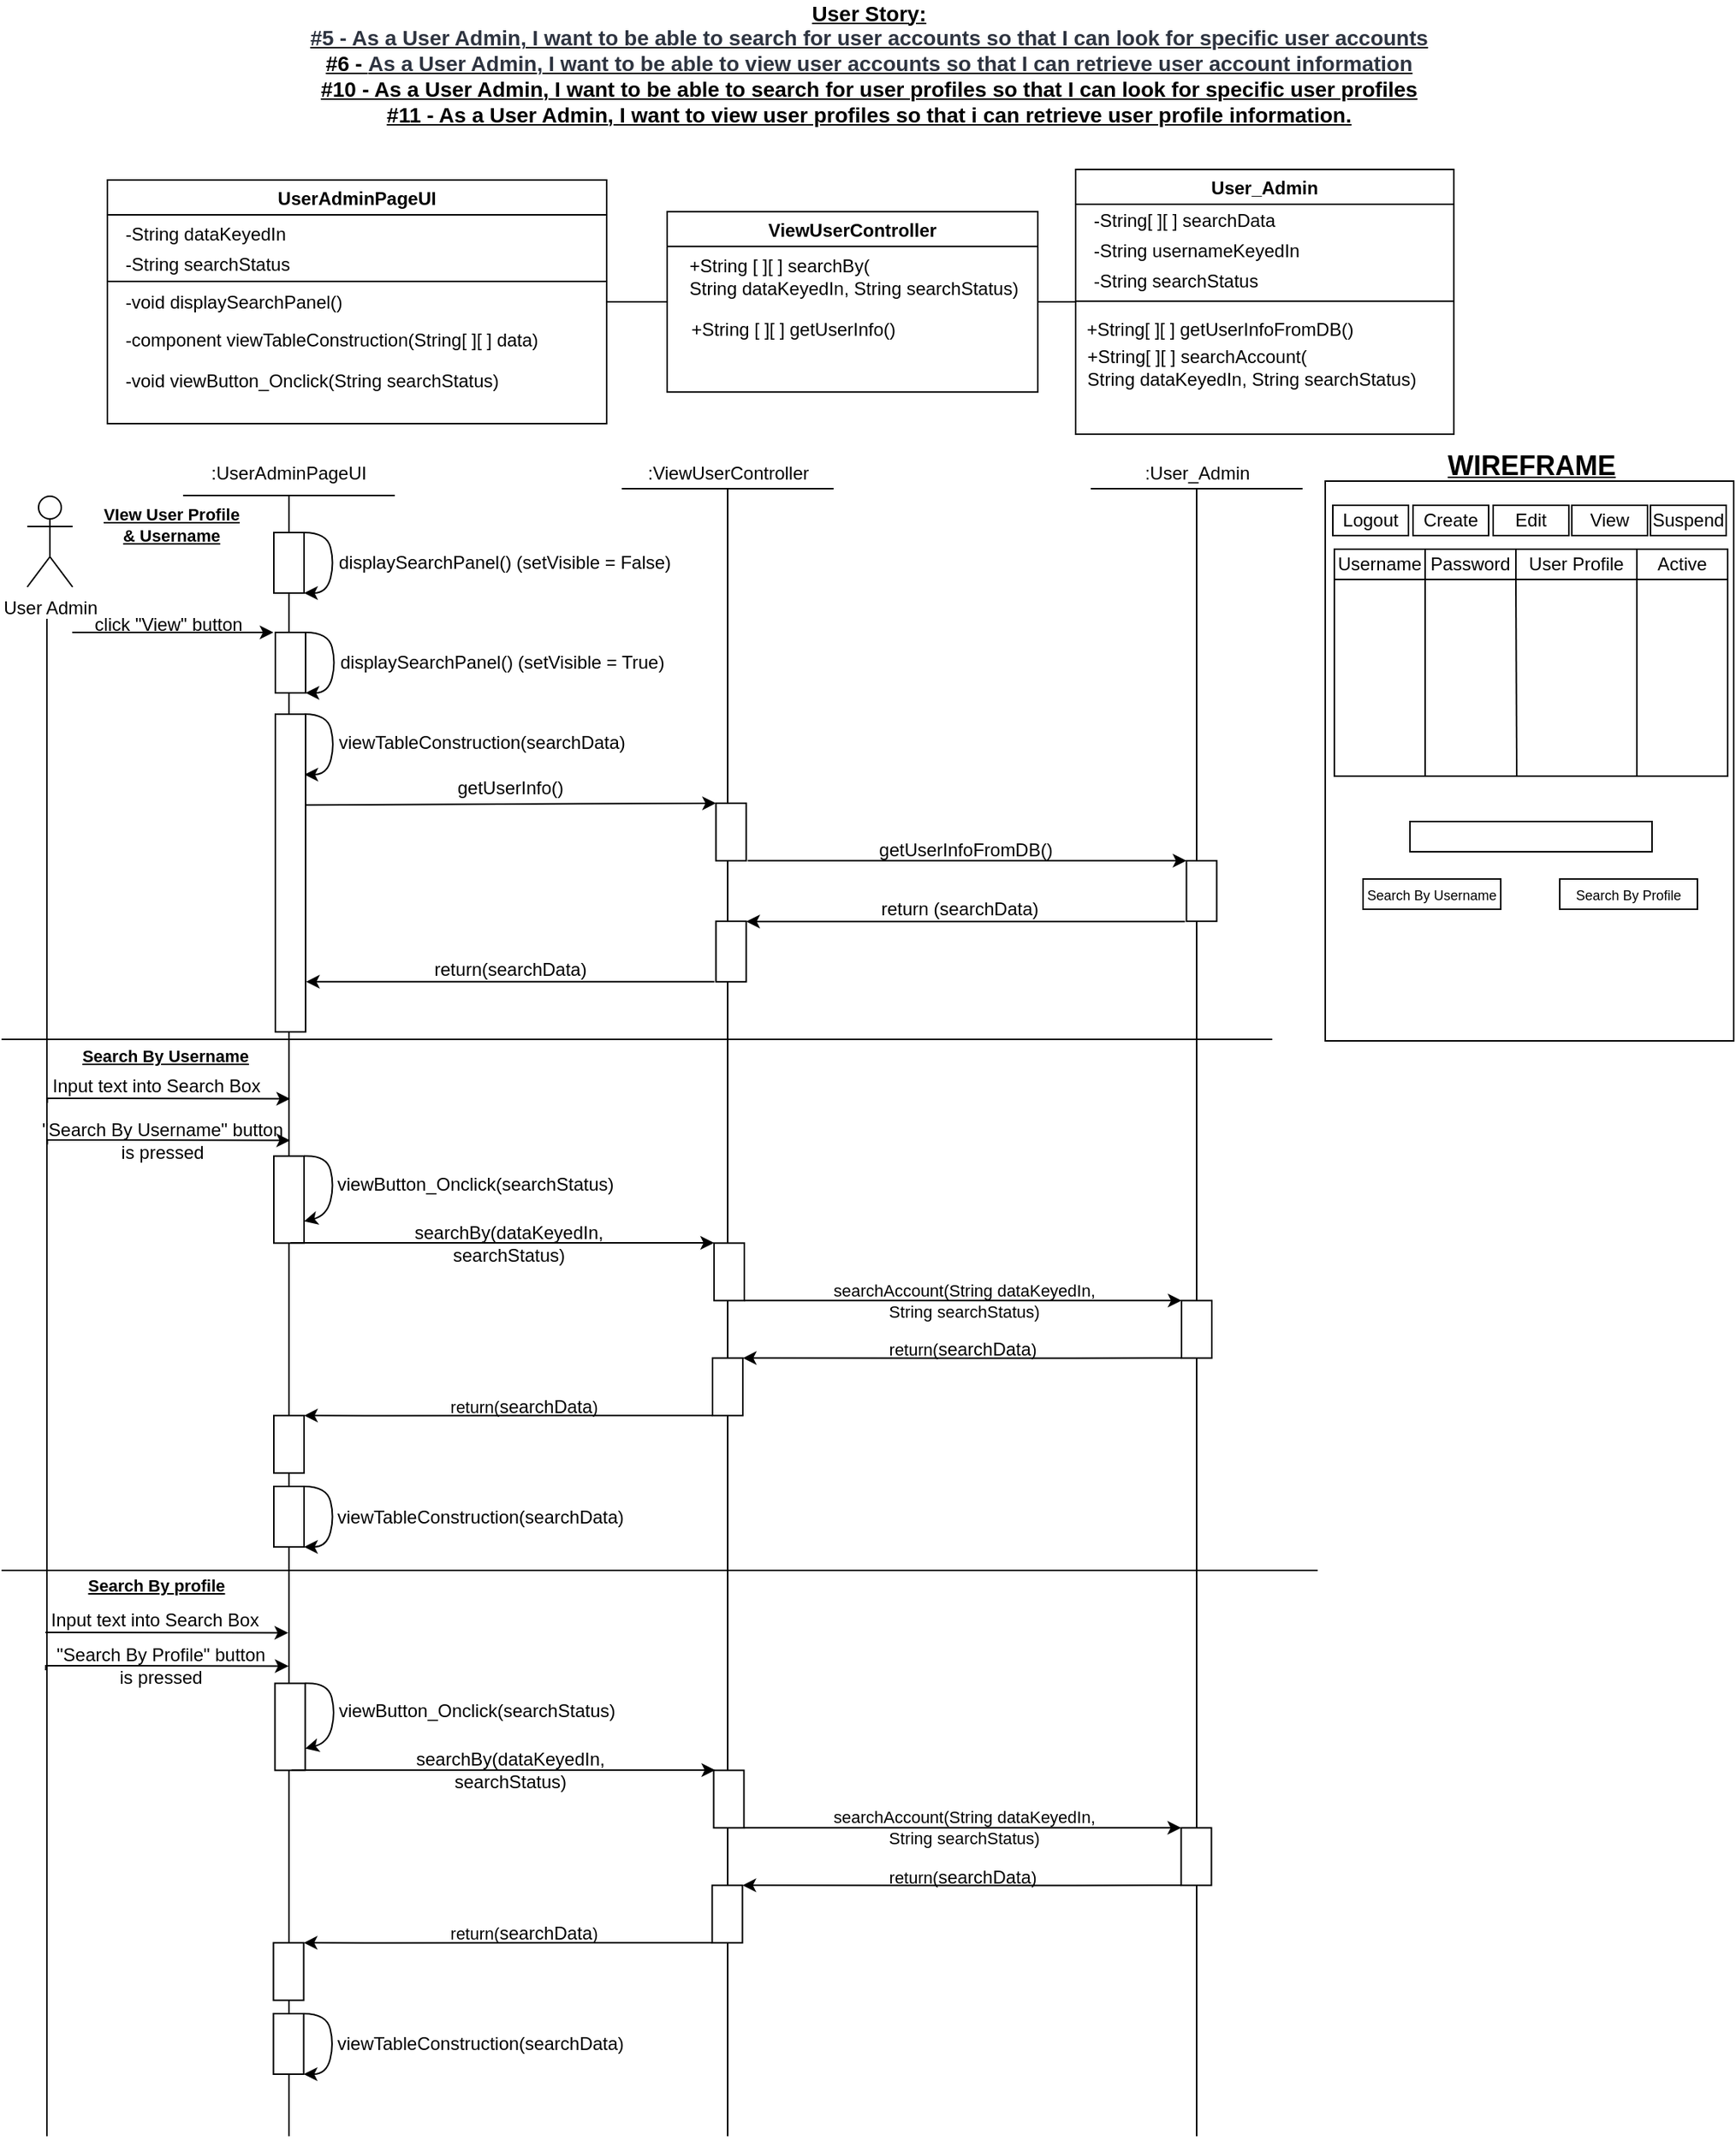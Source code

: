 <mxfile version="17.4.2" type="device"><diagram id="1YwtTbQ3Z7pTjlXF4-N0" name="Page-1"><mxGraphModel dx="1296" dy="1065" grid="1" gridSize="10" guides="1" tooltips="1" connect="1" arrows="1" fold="1" page="1" pageScale="1" pageWidth="1169" pageHeight="827" math="0" shadow="0"><root><mxCell id="0"/><mxCell id="1" parent="0"/><mxCell id="FNsslEbhDlVYFLrhWBJ4-193" value="" style="endArrow=none;html=1;rounded=0;startArrow=none;" parent="1" edge="1"><mxGeometry width="50" height="50" relative="1" as="geometry"><mxPoint x="492" y="1430" as="sourcePoint"/><mxPoint x="492" y="411" as="targetPoint"/></mxGeometry></mxCell><mxCell id="haLUxBjH6cShnl7Ug6Ql-109" value="" style="rounded=0;whiteSpace=wrap;html=1;" parent="1" vertex="1"><mxGeometry x="887" y="336" width="270" height="370" as="geometry"/></mxCell><mxCell id="3snV8VC3OuR5L-uNEUc_-36" value="" style="rounded=0;whiteSpace=wrap;html=1;labelBackgroundColor=#FFFFFF;fillColor=none;" parent="1" vertex="1"><mxGeometry x="893" y="381" width="260" height="150" as="geometry"/></mxCell><mxCell id="haLUxBjH6cShnl7Ug6Ql-2" value="UserAdminPageUI" style="swimlane;" parent="1" vertex="1"><mxGeometry x="82" y="137" width="330" height="161" as="geometry"/></mxCell><mxCell id="haLUxBjH6cShnl7Ug6Ql-16" value="-void displaySearchPanel()" style="text;html=1;align=left;verticalAlign=middle;resizable=0;points=[];autosize=1;strokeColor=none;fillColor=none;" parent="haLUxBjH6cShnl7Ug6Ql-2" vertex="1"><mxGeometry x="10" y="71" width="160" height="20" as="geometry"/></mxCell><mxCell id="FNsslEbhDlVYFLrhWBJ4-34" value="-component viewTableConstruction(String[ ][ ] data)" style="text;html=1;align=left;verticalAlign=middle;resizable=0;points=[];autosize=1;strokeColor=none;fillColor=none;" parent="haLUxBjH6cShnl7Ug6Ql-2" vertex="1"><mxGeometry x="10" y="96" width="290" height="20" as="geometry"/></mxCell><mxCell id="FNsslEbhDlVYFLrhWBJ4-87" value="" style="endArrow=none;html=1;rounded=0;" parent="haLUxBjH6cShnl7Ug6Ql-2" edge="1"><mxGeometry width="50" height="50" relative="1" as="geometry"><mxPoint y="67" as="sourcePoint"/><mxPoint x="330" y="67" as="targetPoint"/></mxGeometry></mxCell><mxCell id="FNsslEbhDlVYFLrhWBJ4-88" value="-String dataKeyedIn" style="text;html=1;align=left;verticalAlign=middle;resizable=0;points=[];autosize=1;strokeColor=none;fillColor=none;" parent="haLUxBjH6cShnl7Ug6Ql-2" vertex="1"><mxGeometry x="10" y="25.5" width="120" height="20" as="geometry"/></mxCell><mxCell id="FNsslEbhDlVYFLrhWBJ4-172" value="-void viewButton_Onclick(String searchStatus)" style="text;html=1;align=left;verticalAlign=middle;resizable=0;points=[];autosize=1;strokeColor=none;fillColor=none;" parent="haLUxBjH6cShnl7Ug6Ql-2" vertex="1"><mxGeometry x="10" y="123" width="260" height="20" as="geometry"/></mxCell><mxCell id="FNsslEbhDlVYFLrhWBJ4-179" value="-String searchStatus" style="text;html=1;align=left;verticalAlign=middle;resizable=0;points=[];autosize=1;strokeColor=none;fillColor=none;" parent="haLUxBjH6cShnl7Ug6Ql-2" vertex="1"><mxGeometry x="10" y="45.5" width="120" height="20" as="geometry"/></mxCell><mxCell id="haLUxBjH6cShnl7Ug6Ql-3" value="ViewUserController" style="swimlane;" parent="1" vertex="1"><mxGeometry x="452" y="157.88" width="245" height="119.25" as="geometry"/></mxCell><mxCell id="FNsslEbhDlVYFLrhWBJ4-1" value="&lt;div style=&quot;text-align: left&quot;&gt;&lt;span&gt;+String [ ][ ] searchBy(&lt;/span&gt;&lt;/div&gt;&lt;div style=&quot;text-align: left&quot;&gt;&lt;span&gt;String dataKeyedIn,&amp;nbsp;&lt;/span&gt;&lt;span&gt;String searchStatus)&lt;/span&gt;&lt;/div&gt;" style="text;html=1;align=center;verticalAlign=middle;resizable=0;points=[];autosize=1;strokeColor=none;fillColor=none;" parent="haLUxBjH6cShnl7Ug6Ql-3" vertex="1"><mxGeometry x="7.5" y="27.75" width="230" height="30" as="geometry"/></mxCell><mxCell id="FNsslEbhDlVYFLrhWBJ4-176" value="&lt;div style=&quot;text-align: left&quot;&gt;+String [ ][ ] getUserInfo()&lt;/div&gt;" style="text;html=1;align=center;verticalAlign=middle;resizable=0;points=[];autosize=1;strokeColor=none;fillColor=none;" parent="haLUxBjH6cShnl7Ug6Ql-3" vertex="1"><mxGeometry x="7.5" y="67.75" width="150" height="20" as="geometry"/></mxCell><mxCell id="haLUxBjH6cShnl7Ug6Ql-4" value="User_Admin" style="swimlane;" parent="1" vertex="1"><mxGeometry x="722" y="130" width="250" height="175" as="geometry"/></mxCell><mxCell id="haLUxBjH6cShnl7Ug6Ql-20" value="-String[ ][ ] searchData" style="text;html=1;align=left;verticalAlign=middle;resizable=0;points=[];autosize=1;strokeColor=none;fillColor=none;" parent="haLUxBjH6cShnl7Ug6Ql-4" vertex="1"><mxGeometry x="10" y="24" width="140" height="20" as="geometry"/></mxCell><mxCell id="haLUxBjH6cShnl7Ug6Ql-23" value="" style="endArrow=none;html=1;rounded=0;" parent="haLUxBjH6cShnl7Ug6Ql-4" edge="1"><mxGeometry width="50" height="50" relative="1" as="geometry"><mxPoint y="87.14" as="sourcePoint"/><mxPoint x="250" y="87.14" as="targetPoint"/></mxGeometry></mxCell><mxCell id="3snV8VC3OuR5L-uNEUc_-46" value="&lt;div style=&quot;text-align: left&quot;&gt;&lt;span&gt;+String[ ][ ] getUserInfoFromDB(&lt;/span&gt;&lt;span&gt;)&lt;/span&gt;&lt;/div&gt;" style="text;html=1;align=center;verticalAlign=middle;resizable=0;points=[];autosize=1;strokeColor=none;fillColor=none;" parent="haLUxBjH6cShnl7Ug6Ql-4" vertex="1"><mxGeometry y="96" width="190" height="20" as="geometry"/></mxCell><mxCell id="3snV8VC3OuR5L-uNEUc_-48" value="-String usernameKeyedIn" style="text;html=1;align=left;verticalAlign=middle;resizable=0;points=[];autosize=1;strokeColor=none;fillColor=none;" parent="haLUxBjH6cShnl7Ug6Ql-4" vertex="1"><mxGeometry x="10" y="44" width="150" height="20" as="geometry"/></mxCell><mxCell id="FNsslEbhDlVYFLrhWBJ4-55" value="-String searchStatus" style="text;html=1;align=left;verticalAlign=middle;resizable=0;points=[];autosize=1;strokeColor=none;fillColor=none;" parent="haLUxBjH6cShnl7Ug6Ql-4" vertex="1"><mxGeometry x="10" y="64" width="120" height="20" as="geometry"/></mxCell><mxCell id="FNsslEbhDlVYFLrhWBJ4-57" value="&lt;div style=&quot;text-align: left&quot;&gt;&lt;span&gt;+String[ ][ ] searchAccount(&lt;/span&gt;&lt;/div&gt;&lt;div style=&quot;text-align: left&quot;&gt;&lt;span&gt;String dataKeyedIn,&amp;nbsp;&lt;/span&gt;&lt;span&gt;String searchStatus)&lt;/span&gt;&lt;/div&gt;" style="text;html=1;align=center;verticalAlign=middle;resizable=0;points=[];autosize=1;strokeColor=none;fillColor=none;" parent="haLUxBjH6cShnl7Ug6Ql-4" vertex="1"><mxGeometry x="1" y="116" width="230" height="30" as="geometry"/></mxCell><mxCell id="haLUxBjH6cShnl7Ug6Ql-25" value="" style="endArrow=none;html=1;rounded=0;entryX=0;entryY=0.5;entryDx=0;entryDy=0;exitX=1;exitY=0.5;exitDx=0;exitDy=0;" parent="1" source="haLUxBjH6cShnl7Ug6Ql-2" target="haLUxBjH6cShnl7Ug6Ql-3" edge="1"><mxGeometry width="50" height="50" relative="1" as="geometry"><mxPoint x="412" y="216" as="sourcePoint"/><mxPoint x="442" y="216" as="targetPoint"/></mxGeometry></mxCell><mxCell id="haLUxBjH6cShnl7Ug6Ql-26" value="" style="endArrow=none;html=1;rounded=0;entryX=0;entryY=0.5;entryDx=0;entryDy=0;exitX=1;exitY=0.5;exitDx=0;exitDy=0;" parent="1" source="haLUxBjH6cShnl7Ug6Ql-3" target="haLUxBjH6cShnl7Ug6Ql-4" edge="1"><mxGeometry width="50" height="50" relative="1" as="geometry"><mxPoint x="572" y="266" as="sourcePoint"/><mxPoint x="572" y="296" as="targetPoint"/></mxGeometry></mxCell><mxCell id="haLUxBjH6cShnl7Ug6Ql-70" style="edgeStyle=orthogonalEdgeStyle;rounded=0;orthogonalLoop=1;jettySize=auto;html=1;entryX=0;entryY=0;entryDx=0;entryDy=0;" parent="1" edge="1"><mxGeometry relative="1" as="geometry"><mxPoint x="191.75" y="436" as="targetPoint"/><Array as="points"><mxPoint x="101.75" y="436"/><mxPoint x="101.75" y="436"/></Array><mxPoint x="58.75" y="436.037" as="sourcePoint"/></mxGeometry></mxCell><mxCell id="haLUxBjH6cShnl7Ug6Ql-27" value="User Admin" style="shape=umlActor;verticalLabelPosition=bottom;verticalAlign=top;html=1;outlineConnect=0;" parent="1" vertex="1"><mxGeometry x="29" y="346" width="30" height="60" as="geometry"/></mxCell><mxCell id="haLUxBjH6cShnl7Ug6Ql-29" value=":UserAdminPageUI" style="text;html=1;strokeColor=none;fillColor=none;align=center;verticalAlign=middle;whiteSpace=wrap;rounded=0;" parent="1" vertex="1"><mxGeometry x="172" y="316" width="60" height="30" as="geometry"/></mxCell><mxCell id="haLUxBjH6cShnl7Ug6Ql-30" value=":ViewUserController" style="text;html=1;align=center;verticalAlign=middle;resizable=0;points=[];autosize=1;strokeColor=none;fillColor=none;" parent="1" vertex="1"><mxGeometry x="432" y="321" width="120" height="20" as="geometry"/></mxCell><mxCell id="haLUxBjH6cShnl7Ug6Ql-31" value=":User_Admin" style="text;html=1;align=center;verticalAlign=middle;resizable=0;points=[];autosize=1;strokeColor=none;fillColor=none;" parent="1" vertex="1"><mxGeometry x="762" y="321" width="80" height="20" as="geometry"/></mxCell><mxCell id="haLUxBjH6cShnl7Ug6Ql-32" value="" style="endArrow=none;html=1;rounded=0;" parent="1" edge="1"><mxGeometry width="50" height="50" relative="1" as="geometry"><mxPoint x="132" y="345.52" as="sourcePoint"/><mxPoint x="272" y="345.52" as="targetPoint"/></mxGeometry></mxCell><mxCell id="haLUxBjH6cShnl7Ug6Ql-33" value="" style="endArrow=none;html=1;rounded=0;" parent="1" edge="1"><mxGeometry width="50" height="50" relative="1" as="geometry"><mxPoint x="422" y="341" as="sourcePoint"/><mxPoint x="562" y="341" as="targetPoint"/></mxGeometry></mxCell><mxCell id="haLUxBjH6cShnl7Ug6Ql-34" value="" style="endArrow=none;html=1;rounded=0;" parent="1" edge="1"><mxGeometry width="50" height="50" relative="1" as="geometry"><mxPoint x="732" y="341" as="sourcePoint"/><mxPoint x="872" y="341" as="targetPoint"/></mxGeometry></mxCell><mxCell id="haLUxBjH6cShnl7Ug6Ql-57" value="" style="endArrow=none;html=1;rounded=0;entryX=0.5;entryY=0.982;entryDx=0;entryDy=0;entryPerimeter=0;" parent="1" target="haLUxBjH6cShnl7Ug6Ql-31" edge="1"><mxGeometry width="50" height="50" relative="1" as="geometry"><mxPoint x="802" y="1430" as="sourcePoint"/><mxPoint x="802" y="346" as="targetPoint"/></mxGeometry></mxCell><mxCell id="haLUxBjH6cShnl7Ug6Ql-110" value="Logout" style="rounded=0;whiteSpace=wrap;html=1;" parent="1" vertex="1"><mxGeometry x="892" y="352" width="50" height="20" as="geometry"/></mxCell><mxCell id="haLUxBjH6cShnl7Ug6Ql-111" value="Create" style="rounded=0;whiteSpace=wrap;html=1;" parent="1" vertex="1"><mxGeometry x="945" y="352" width="50" height="20" as="geometry"/></mxCell><mxCell id="haLUxBjH6cShnl7Ug6Ql-112" value="Edit&lt;span style=&quot;color: rgba(0 , 0 , 0 , 0) ; font-family: monospace ; font-size: 0px&quot;&gt;%3CmxGraphModel%3E%3Croot%3E%3CmxCell%20id%3D%220%22%2F%3E%3CmxCell%20id%3D%221%22%20parent%3D%220%22%2F%3E%3CmxCell%20id%3D%222%22%20value%3D%22Create%22%20style%3D%22rounded%3D0%3BwhiteSpace%3Dwrap%3Bhtml%3D1%3B%22%20vertex%3D%221%22%20parent%3D%221%22%3E%3CmxGeometry%20x%3D%22966%22%20y%3D%2246%22%20width%3D%2270%22%20height%3D%2220%22%20as%3D%22geometry%22%2F%3E%3C%2FmxCell%3E%3C%2Froot%3E%3C%2FmxGraphModel%3E&lt;/span&gt;" style="rounded=0;whiteSpace=wrap;html=1;" parent="1" vertex="1"><mxGeometry x="998" y="352" width="50" height="20" as="geometry"/></mxCell><mxCell id="haLUxBjH6cShnl7Ug6Ql-115" value="View" style="rounded=0;whiteSpace=wrap;html=1;" parent="1" vertex="1"><mxGeometry x="1050" y="352" width="50" height="20" as="geometry"/></mxCell><mxCell id="haLUxBjH6cShnl7Ug6Ql-116" value="Suspend" style="rounded=0;whiteSpace=wrap;html=1;" parent="1" vertex="1"><mxGeometry x="1102" y="352" width="50" height="20" as="geometry"/></mxCell><mxCell id="haLUxBjH6cShnl7Ug6Ql-123" value="&lt;font style=&quot;font-size: 9px&quot;&gt;Search By Username&lt;/font&gt;" style="rounded=0;whiteSpace=wrap;html=1;" parent="1" vertex="1"><mxGeometry x="912" y="599" width="91" height="20" as="geometry"/></mxCell><mxCell id="haLUxBjH6cShnl7Ug6Ql-124" value="&lt;b&gt;&lt;u&gt;&lt;font style=&quot;font-size: 18px&quot;&gt;WIREFRAME&lt;/font&gt;&lt;/u&gt;&lt;/b&gt;" style="text;html=1;align=center;verticalAlign=middle;resizable=0;points=[];autosize=1;strokeColor=none;fillColor=none;" parent="1" vertex="1"><mxGeometry x="958" y="316" width="130" height="20" as="geometry"/></mxCell><mxCell id="wWWZvd4En1-HustH4XMh-6" value="click &quot;View&quot; button" style="text;html=1;align=center;verticalAlign=middle;resizable=0;points=[];autosize=1;strokeColor=none;fillColor=none;" parent="1" vertex="1"><mxGeometry x="66.75" y="421" width="110" height="20" as="geometry"/></mxCell><mxCell id="wWWZvd4En1-HustH4XMh-27" value="" style="endArrow=none;html=1;rounded=0;fontSize=17;" parent="1" edge="1"><mxGeometry width="50" height="50" relative="1" as="geometry"><mxPoint x="202" y="1430" as="sourcePoint"/><mxPoint x="202" y="346" as="targetPoint"/></mxGeometry></mxCell><mxCell id="3snV8VC3OuR5L-uNEUc_-1" value="" style="curved=1;endArrow=classic;html=1;rounded=0;entryX=1;entryY=1;entryDx=0;entryDy=0;exitX=1;exitY=0;exitDx=0;exitDy=0;" parent="1" source="3snV8VC3OuR5L-uNEUc_-2" target="3snV8VC3OuR5L-uNEUc_-2" edge="1"><mxGeometry width="50" height="50" relative="1" as="geometry"><mxPoint x="207" y="430" as="sourcePoint"/><mxPoint x="257" y="380" as="targetPoint"/><Array as="points"><mxPoint x="227" y="370"/><mxPoint x="232" y="390"/><mxPoint x="227" y="410"/></Array></mxGeometry></mxCell><mxCell id="3snV8VC3OuR5L-uNEUc_-2" value="" style="rounded=0;whiteSpace=wrap;html=1;" parent="1" vertex="1"><mxGeometry x="192" y="370" width="20" height="40" as="geometry"/></mxCell><mxCell id="3snV8VC3OuR5L-uNEUc_-6" value="displaySearchPanel() (setVisible = False)" style="text;html=1;align=left;verticalAlign=middle;resizable=0;points=[];autosize=1;strokeColor=none;fillColor=none;" parent="1" vertex="1"><mxGeometry x="233" y="380" width="240" height="20" as="geometry"/></mxCell><mxCell id="3snV8VC3OuR5L-uNEUc_-22" value="" style="endArrow=none;html=1;rounded=0;startArrow=none;" parent="1" edge="1"><mxGeometry width="50" height="50" relative="1" as="geometry"><mxPoint x="492" y="416" as="sourcePoint"/><mxPoint x="492" y="341" as="targetPoint"/></mxGeometry></mxCell><mxCell id="3snV8VC3OuR5L-uNEUc_-37" value="" style="rounded=0;whiteSpace=wrap;html=1;" parent="1" vertex="1"><mxGeometry x="943" y="561" width="160" height="20" as="geometry"/></mxCell><mxCell id="3snV8VC3OuR5L-uNEUc_-39" value="Username" style="text;html=1;strokeColor=default;fillColor=none;align=center;verticalAlign=middle;whiteSpace=wrap;rounded=0;labelBackgroundColor=#FFFFFF;" parent="1" vertex="1"><mxGeometry x="893" y="381" width="60" height="20" as="geometry"/></mxCell><mxCell id="3snV8VC3OuR5L-uNEUc_-40" value="Password" style="text;html=1;strokeColor=default;fillColor=none;align=center;verticalAlign=middle;whiteSpace=wrap;rounded=0;labelBackgroundColor=#FFFFFF;" parent="1" vertex="1"><mxGeometry x="953" y="381" width="60" height="20" as="geometry"/></mxCell><mxCell id="3snV8VC3OuR5L-uNEUc_-41" value="User Profile" style="text;html=1;strokeColor=default;fillColor=none;align=center;verticalAlign=middle;whiteSpace=wrap;rounded=0;labelBackgroundColor=#FFFFFF;" parent="1" vertex="1"><mxGeometry x="1013" y="381" width="80" height="20" as="geometry"/></mxCell><mxCell id="3snV8VC3OuR5L-uNEUc_-42" value="Active" style="text;html=1;strokeColor=default;fillColor=none;align=center;verticalAlign=middle;whiteSpace=wrap;rounded=0;labelBackgroundColor=#FFFFFF;" parent="1" vertex="1"><mxGeometry x="1093" y="381" width="60" height="20" as="geometry"/></mxCell><mxCell id="3snV8VC3OuR5L-uNEUc_-43" value="" style="endArrow=none;html=1;rounded=0;entryX=0;entryY=1;entryDx=0;entryDy=0;" parent="1" target="3snV8VC3OuR5L-uNEUc_-40" edge="1"><mxGeometry width="50" height="50" relative="1" as="geometry"><mxPoint x="953" y="531" as="sourcePoint"/><mxPoint x="959" y="425.17" as="targetPoint"/></mxGeometry></mxCell><mxCell id="3snV8VC3OuR5L-uNEUc_-44" value="" style="endArrow=none;html=1;rounded=0;entryX=0;entryY=1;entryDx=0;entryDy=0;" parent="1" target="3snV8VC3OuR5L-uNEUc_-41" edge="1"><mxGeometry width="50" height="50" relative="1" as="geometry"><mxPoint x="1013.57" y="531" as="sourcePoint"/><mxPoint x="1013.57" y="401" as="targetPoint"/></mxGeometry></mxCell><mxCell id="3snV8VC3OuR5L-uNEUc_-45" value="" style="endArrow=none;html=1;rounded=0;entryX=0;entryY=1;entryDx=0;entryDy=0;" parent="1" edge="1"><mxGeometry width="50" height="50" relative="1" as="geometry"><mxPoint x="1093.0" y="531" as="sourcePoint"/><mxPoint x="1093.0" y="401" as="targetPoint"/></mxGeometry></mxCell><mxCell id="FNsslEbhDlVYFLrhWBJ4-21" value="" style="endArrow=none;html=1;rounded=0;" parent="1" edge="1"><mxGeometry width="50" height="50" relative="1" as="geometry"><mxPoint x="12" y="1056" as="sourcePoint"/><mxPoint x="882" y="1056" as="targetPoint"/></mxGeometry></mxCell><mxCell id="FNsslEbhDlVYFLrhWBJ4-60" value="" style="endArrow=none;html=1;rounded=0;fontSize=13;" parent="1" edge="1"><mxGeometry width="50" height="50" relative="1" as="geometry"><mxPoint x="42" y="1430" as="sourcePoint"/><mxPoint x="42" y="427" as="targetPoint"/></mxGeometry></mxCell><mxCell id="FNsslEbhDlVYFLrhWBJ4-74" style="edgeStyle=orthogonalEdgeStyle;rounded=0;orthogonalLoop=1;jettySize=auto;html=1;" parent="1" edge="1"><mxGeometry relative="1" as="geometry"><mxPoint x="202.75" y="744.3" as="targetPoint"/><Array as="points"><mxPoint x="89.75" y="744.04"/><mxPoint x="89.75" y="744.04"/></Array><mxPoint x="42.25" y="747" as="sourcePoint"/></mxGeometry></mxCell><mxCell id="FNsslEbhDlVYFLrhWBJ4-75" value="Input text into Search Box" style="text;html=1;align=center;verticalAlign=middle;resizable=0;points=[];autosize=1;strokeColor=none;fillColor=none;" parent="1" vertex="1"><mxGeometry x="39.25" y="726" width="150" height="20" as="geometry"/></mxCell><mxCell id="FNsslEbhDlVYFLrhWBJ4-95" value="" style="curved=1;endArrow=classic;html=1;rounded=0;entryX=1;entryY=0.75;entryDx=0;entryDy=0;exitX=1;exitY=0;exitDx=0;exitDy=0;" parent="1" source="FNsslEbhDlVYFLrhWBJ4-96" target="FNsslEbhDlVYFLrhWBJ4-96" edge="1"><mxGeometry width="50" height="50" relative="1" as="geometry"><mxPoint x="207" y="841.5" as="sourcePoint"/><mxPoint x="257" y="791.5" as="targetPoint"/><Array as="points"><mxPoint x="227" y="781.5"/><mxPoint x="232" y="801.5"/><mxPoint x="227" y="821.5"/></Array></mxGeometry></mxCell><mxCell id="FNsslEbhDlVYFLrhWBJ4-96" value="" style="rounded=0;whiteSpace=wrap;html=1;" parent="1" vertex="1"><mxGeometry x="192" y="782.17" width="20" height="57.5" as="geometry"/></mxCell><mxCell id="FNsslEbhDlVYFLrhWBJ4-97" value="viewButton_Onclick(searchStatus)" style="text;html=1;align=left;verticalAlign=middle;resizable=0;points=[];autosize=1;strokeColor=none;fillColor=none;" parent="1" vertex="1"><mxGeometry x="232" y="790.5" width="200" height="20" as="geometry"/></mxCell><mxCell id="FNsslEbhDlVYFLrhWBJ4-100" value="" style="endArrow=classic;html=1;rounded=0;entryX=0;entryY=0;entryDx=0;entryDy=0;" parent="1" edge="1"><mxGeometry width="50" height="50" relative="1" as="geometry"><mxPoint x="203" y="839.5" as="sourcePoint"/><mxPoint x="483" y="839.5" as="targetPoint"/></mxGeometry></mxCell><mxCell id="FNsslEbhDlVYFLrhWBJ4-101" value="searchBy(dataKeyedIn,&lt;br&gt;searchStatus)" style="text;html=1;align=center;verticalAlign=middle;resizable=0;points=[];autosize=1;strokeColor=none;fillColor=none;" parent="1" vertex="1"><mxGeometry x="277" y="824.5" width="140" height="30" as="geometry"/></mxCell><mxCell id="FNsslEbhDlVYFLrhWBJ4-102" value="" style="rounded=0;whiteSpace=wrap;html=1;" parent="1" vertex="1"><mxGeometry x="483" y="839.67" width="20" height="38" as="geometry"/></mxCell><mxCell id="FNsslEbhDlVYFLrhWBJ4-103" value="" style="endArrow=classic;html=1;rounded=0;entryX=0;entryY=0;entryDx=0;entryDy=0;exitX=1;exitY=1;exitDx=0;exitDy=0;" parent="1" source="FNsslEbhDlVYFLrhWBJ4-102" target="FNsslEbhDlVYFLrhWBJ4-105" edge="1"><mxGeometry width="50" height="50" relative="1" as="geometry"><mxPoint x="513" y="878.5" as="sourcePoint"/><mxPoint x="793" y="878.5" as="targetPoint"/></mxGeometry></mxCell><mxCell id="FNsslEbhDlVYFLrhWBJ4-104" value="&lt;div style=&quot;font-size: 11px&quot;&gt;&lt;font style=&quot;font-size: 11px&quot;&gt;searchAccount(&lt;span&gt;String dataKeyedIn,&lt;/span&gt;&lt;/font&gt;&lt;/div&gt;&lt;div style=&quot;font-size: 11px&quot;&gt;&lt;font style=&quot;font-size: 11px&quot;&gt;String searchStatus)&lt;/font&gt;&lt;/div&gt;" style="text;html=1;align=center;verticalAlign=middle;resizable=0;points=[];autosize=1;strokeColor=none;fillColor=none;" parent="1" vertex="1"><mxGeometry x="553" y="862.5" width="190" height="30" as="geometry"/></mxCell><mxCell id="FNsslEbhDlVYFLrhWBJ4-107" style="edgeStyle=orthogonalEdgeStyle;rounded=0;orthogonalLoop=1;jettySize=auto;html=1;exitX=0;exitY=1;exitDx=0;exitDy=0;entryX=1;entryY=0;entryDx=0;entryDy=0;fontSize=13;" parent="1" source="FNsslEbhDlVYFLrhWBJ4-105" target="FNsslEbhDlVYFLrhWBJ4-106" edge="1"><mxGeometry relative="1" as="geometry"><Array as="points"><mxPoint x="722" y="915.5"/><mxPoint x="722" y="915.5"/></Array></mxGeometry></mxCell><mxCell id="FNsslEbhDlVYFLrhWBJ4-105" value="" style="rounded=0;whiteSpace=wrap;html=1;" parent="1" vertex="1"><mxGeometry x="792" y="877.67" width="20" height="38" as="geometry"/></mxCell><mxCell id="FNsslEbhDlVYFLrhWBJ4-106" value="" style="rounded=0;whiteSpace=wrap;html=1;" parent="1" vertex="1"><mxGeometry x="482" y="915.67" width="20" height="38" as="geometry"/></mxCell><mxCell id="FNsslEbhDlVYFLrhWBJ4-108" value="&lt;font style=&quot;font-size: 11px&quot;&gt;return(&lt;span style=&quot;font-size: 12px ; text-align: left&quot;&gt;searchData&lt;/span&gt;)&lt;/font&gt;" style="text;html=1;align=center;verticalAlign=middle;resizable=0;points=[];autosize=1;strokeColor=none;fillColor=none;fontSize=13;" parent="1" vertex="1"><mxGeometry x="592" y="899.33" width="110" height="20" as="geometry"/></mxCell><mxCell id="FNsslEbhDlVYFLrhWBJ4-109" style="edgeStyle=orthogonalEdgeStyle;rounded=0;orthogonalLoop=1;jettySize=auto;html=1;exitX=0;exitY=1;exitDx=0;exitDy=0;entryX=1;entryY=0;entryDx=0;entryDy=0;fontSize=13;" parent="1" source="FNsslEbhDlVYFLrhWBJ4-106" target="FNsslEbhDlVYFLrhWBJ4-110" edge="1"><mxGeometry relative="1" as="geometry"><mxPoint x="503" y="958.67" as="sourcePoint"/><Array as="points"><mxPoint x="252" y="953.5"/><mxPoint x="252" y="953.5"/></Array></mxGeometry></mxCell><mxCell id="FNsslEbhDlVYFLrhWBJ4-110" value="" style="rounded=0;whiteSpace=wrap;html=1;" parent="1" vertex="1"><mxGeometry x="192" y="953.67" width="20" height="38" as="geometry"/></mxCell><mxCell id="FNsslEbhDlVYFLrhWBJ4-111" value="&lt;font style=&quot;font-size: 11px&quot;&gt;return(&lt;span style=&quot;font-size: 12px ; text-align: left&quot;&gt;searchData&lt;/span&gt;)&lt;/font&gt;" style="text;html=1;align=center;verticalAlign=middle;resizable=0;points=[];autosize=1;strokeColor=none;fillColor=none;fontSize=13;" parent="1" vertex="1"><mxGeometry x="302" y="936.67" width="110" height="20" as="geometry"/></mxCell><mxCell id="FNsslEbhDlVYFLrhWBJ4-112" value="" style="curved=1;endArrow=classic;html=1;rounded=0;entryX=1;entryY=1;entryDx=0;entryDy=0;exitX=1;exitY=0;exitDx=0;exitDy=0;" parent="1" source="FNsslEbhDlVYFLrhWBJ4-113" target="FNsslEbhDlVYFLrhWBJ4-113" edge="1"><mxGeometry width="50" height="50" relative="1" as="geometry"><mxPoint x="207" y="1060.5" as="sourcePoint"/><mxPoint x="257" y="1010.5" as="targetPoint"/><Array as="points"><mxPoint x="227" y="1000.5"/><mxPoint x="232" y="1020.5"/><mxPoint x="227" y="1040.5"/></Array></mxGeometry></mxCell><mxCell id="FNsslEbhDlVYFLrhWBJ4-113" value="" style="rounded=0;whiteSpace=wrap;html=1;" parent="1" vertex="1"><mxGeometry x="192" y="1000.5" width="20" height="40" as="geometry"/></mxCell><mxCell id="FNsslEbhDlVYFLrhWBJ4-114" value="viewTableConstruction(searchData)" style="text;html=1;align=left;verticalAlign=middle;resizable=0;points=[];autosize=1;strokeColor=none;fillColor=none;" parent="1" vertex="1"><mxGeometry x="232" y="1010.5" width="200" height="20" as="geometry"/></mxCell><mxCell id="FNsslEbhDlVYFLrhWBJ4-115" style="edgeStyle=orthogonalEdgeStyle;rounded=0;orthogonalLoop=1;jettySize=auto;html=1;" parent="1" edge="1"><mxGeometry relative="1" as="geometry"><mxPoint x="201.5" y="1097.3" as="targetPoint"/><Array as="points"><mxPoint x="41" y="1097"/><mxPoint x="42" y="1097"/></Array><mxPoint x="41" y="1097" as="sourcePoint"/></mxGeometry></mxCell><mxCell id="FNsslEbhDlVYFLrhWBJ4-116" value="Input text into Search Box" style="text;html=1;align=center;verticalAlign=middle;resizable=0;points=[];autosize=1;strokeColor=none;fillColor=none;" parent="1" vertex="1"><mxGeometry x="38" y="1079" width="150" height="20" as="geometry"/></mxCell><mxCell id="FNsslEbhDlVYFLrhWBJ4-122" value="" style="rounded=0;whiteSpace=wrap;html=1;" parent="1" vertex="1"><mxGeometry x="482.75" y="1188.17" width="20" height="38" as="geometry"/></mxCell><mxCell id="FNsslEbhDlVYFLrhWBJ4-123" value="" style="endArrow=classic;html=1;rounded=0;entryX=0;entryY=0;entryDx=0;entryDy=0;exitX=1;exitY=1;exitDx=0;exitDy=0;" parent="1" source="FNsslEbhDlVYFLrhWBJ4-122" target="FNsslEbhDlVYFLrhWBJ4-126" edge="1"><mxGeometry width="50" height="50" relative="1" as="geometry"><mxPoint x="512.75" y="1227.0" as="sourcePoint"/><mxPoint x="792.75" y="1227.0" as="targetPoint"/></mxGeometry></mxCell><mxCell id="FNsslEbhDlVYFLrhWBJ4-124" value="&lt;div style=&quot;font-size: 11px&quot;&gt;&lt;font style=&quot;font-size: 11px&quot;&gt;searchAccount(&lt;span&gt;String dataKeyedIn,&lt;/span&gt;&lt;/font&gt;&lt;/div&gt;&lt;div style=&quot;font-size: 11px&quot;&gt;&lt;font style=&quot;font-size: 11px&quot;&gt;String searchStatus)&lt;/font&gt;&lt;/div&gt;" style="text;html=1;align=center;verticalAlign=middle;resizable=0;points=[];autosize=1;strokeColor=none;fillColor=none;" parent="1" vertex="1"><mxGeometry x="552.75" y="1211" width="190" height="30" as="geometry"/></mxCell><mxCell id="FNsslEbhDlVYFLrhWBJ4-125" style="edgeStyle=orthogonalEdgeStyle;rounded=0;orthogonalLoop=1;jettySize=auto;html=1;exitX=0;exitY=1;exitDx=0;exitDy=0;entryX=1;entryY=0;entryDx=0;entryDy=0;fontSize=13;" parent="1" source="FNsslEbhDlVYFLrhWBJ4-126" target="FNsslEbhDlVYFLrhWBJ4-127" edge="1"><mxGeometry relative="1" as="geometry"><Array as="points"><mxPoint x="721.75" y="1264"/><mxPoint x="721.75" y="1264"/></Array></mxGeometry></mxCell><mxCell id="FNsslEbhDlVYFLrhWBJ4-126" value="" style="rounded=0;whiteSpace=wrap;html=1;" parent="1" vertex="1"><mxGeometry x="791.75" y="1226.17" width="20" height="38" as="geometry"/></mxCell><mxCell id="FNsslEbhDlVYFLrhWBJ4-127" value="" style="rounded=0;whiteSpace=wrap;html=1;" parent="1" vertex="1"><mxGeometry x="481.75" y="1264.17" width="20" height="38" as="geometry"/></mxCell><mxCell id="FNsslEbhDlVYFLrhWBJ4-128" value="&lt;font style=&quot;font-size: 11px&quot;&gt;return(&lt;span style=&quot;font-size: 12px ; text-align: left&quot;&gt;searchData&lt;/span&gt;)&lt;/font&gt;" style="text;html=1;align=center;verticalAlign=middle;resizable=0;points=[];autosize=1;strokeColor=none;fillColor=none;fontSize=13;" parent="1" vertex="1"><mxGeometry x="591.75" y="1247.83" width="110" height="20" as="geometry"/></mxCell><mxCell id="FNsslEbhDlVYFLrhWBJ4-129" style="edgeStyle=orthogonalEdgeStyle;rounded=0;orthogonalLoop=1;jettySize=auto;html=1;exitX=0;exitY=1;exitDx=0;exitDy=0;entryX=1;entryY=0;entryDx=0;entryDy=0;fontSize=13;" parent="1" source="FNsslEbhDlVYFLrhWBJ4-127" target="FNsslEbhDlVYFLrhWBJ4-130" edge="1"><mxGeometry relative="1" as="geometry"><mxPoint x="502.75" y="1307.17" as="sourcePoint"/><Array as="points"><mxPoint x="251.75" y="1302"/><mxPoint x="251.75" y="1302"/></Array></mxGeometry></mxCell><mxCell id="FNsslEbhDlVYFLrhWBJ4-130" value="" style="rounded=0;whiteSpace=wrap;html=1;" parent="1" vertex="1"><mxGeometry x="191.75" y="1302.17" width="20" height="38" as="geometry"/></mxCell><mxCell id="FNsslEbhDlVYFLrhWBJ4-131" value="&lt;font style=&quot;font-size: 11px&quot;&gt;return(&lt;span style=&quot;font-size: 12px ; text-align: left&quot;&gt;searchData&lt;/span&gt;)&lt;/font&gt;" style="text;html=1;align=center;verticalAlign=middle;resizable=0;points=[];autosize=1;strokeColor=none;fillColor=none;fontSize=13;" parent="1" vertex="1"><mxGeometry x="301.75" y="1285.17" width="110" height="20" as="geometry"/></mxCell><mxCell id="FNsslEbhDlVYFLrhWBJ4-132" value="" style="curved=1;endArrow=classic;html=1;rounded=0;entryX=1;entryY=1;entryDx=0;entryDy=0;exitX=1;exitY=0;exitDx=0;exitDy=0;" parent="1" source="FNsslEbhDlVYFLrhWBJ4-133" target="FNsslEbhDlVYFLrhWBJ4-133" edge="1"><mxGeometry width="50" height="50" relative="1" as="geometry"><mxPoint x="206.75" y="1409" as="sourcePoint"/><mxPoint x="256.75" y="1359" as="targetPoint"/><Array as="points"><mxPoint x="226.75" y="1349"/><mxPoint x="231.75" y="1369"/><mxPoint x="226.75" y="1389"/></Array></mxGeometry></mxCell><mxCell id="FNsslEbhDlVYFLrhWBJ4-133" value="" style="rounded=0;whiteSpace=wrap;html=1;" parent="1" vertex="1"><mxGeometry x="191.75" y="1349" width="20" height="40" as="geometry"/></mxCell><mxCell id="FNsslEbhDlVYFLrhWBJ4-137" value="&lt;b&gt;&lt;u&gt;Search By Username&lt;/u&gt;&lt;/b&gt;" style="text;html=1;align=center;verticalAlign=middle;resizable=0;points=[];autosize=1;strokeColor=none;fillColor=none;fontSize=11;" parent="1" vertex="1"><mxGeometry x="55" y="706" width="130" height="20" as="geometry"/></mxCell><mxCell id="FNsslEbhDlVYFLrhWBJ4-138" value="&lt;b&gt;&lt;u&gt;Search By profile&lt;/u&gt;&lt;/b&gt;" style="text;html=1;align=center;verticalAlign=middle;resizable=0;points=[];autosize=1;strokeColor=none;fillColor=none;fontSize=11;" parent="1" vertex="1"><mxGeometry x="59" y="1056" width="110" height="20" as="geometry"/></mxCell><mxCell id="FNsslEbhDlVYFLrhWBJ4-170" value="viewTableConstruction(searchData)" style="text;html=1;align=left;verticalAlign=middle;resizable=0;points=[];autosize=1;strokeColor=none;fillColor=none;" parent="1" vertex="1"><mxGeometry x="231.75" y="1359.0" width="200" height="20" as="geometry"/></mxCell><mxCell id="FNsslEbhDlVYFLrhWBJ4-177" value="&lt;font style=&quot;font-size: 9px&quot;&gt;Search By Profile&lt;/font&gt;" style="rounded=0;whiteSpace=wrap;html=1;" parent="1" vertex="1"><mxGeometry x="1042" y="599" width="91" height="20" as="geometry"/></mxCell><mxCell id="93-jKdqgZ7fhu3E1OTw9-1" style="edgeStyle=orthogonalEdgeStyle;rounded=0;orthogonalLoop=1;jettySize=auto;html=1;" parent="1" edge="1"><mxGeometry relative="1" as="geometry"><mxPoint x="202.75" y="771.8" as="targetPoint"/><Array as="points"><mxPoint x="89.75" y="771.54"/><mxPoint x="89.75" y="771.54"/></Array><mxPoint x="42.25" y="774.5" as="sourcePoint"/></mxGeometry></mxCell><mxCell id="93-jKdqgZ7fhu3E1OTw9-2" value="&quot;Search By Username&quot; button&lt;br&gt;is pressed" style="text;html=1;align=center;verticalAlign=middle;resizable=0;points=[];autosize=1;strokeColor=none;fillColor=none;" parent="1" vertex="1"><mxGeometry x="33" y="756.5" width="170" height="30" as="geometry"/></mxCell><mxCell id="93-jKdqgZ7fhu3E1OTw9-3" style="edgeStyle=orthogonalEdgeStyle;rounded=0;orthogonalLoop=1;jettySize=auto;html=1;" parent="1" edge="1"><mxGeometry relative="1" as="geometry"><mxPoint x="201.75" y="1119.3" as="targetPoint"/><Array as="points"><mxPoint x="88.75" y="1119.04"/><mxPoint x="88.75" y="1119.04"/></Array><mxPoint x="41.25" y="1122" as="sourcePoint"/></mxGeometry></mxCell><mxCell id="93-jKdqgZ7fhu3E1OTw9-4" value="&quot;Search By Profile&quot; button&lt;br&gt;is pressed" style="text;html=1;align=center;verticalAlign=middle;resizable=0;points=[];autosize=1;strokeColor=none;fillColor=none;" parent="1" vertex="1"><mxGeometry x="42" y="1104" width="150" height="30" as="geometry"/></mxCell><mxCell id="EZ5HfwxcrrnixX7XFHYV-17" value="" style="endArrow=classic;html=1;rounded=0;entryX=0;entryY=0;entryDx=0;entryDy=0;" parent="1" target="EZ5HfwxcrrnixX7XFHYV-19" edge="1"><mxGeometry width="50" height="50" relative="1" as="geometry"><mxPoint x="210.25" y="550.08" as="sourcePoint"/><mxPoint x="482.5" y="522.75" as="targetPoint"/></mxGeometry></mxCell><mxCell id="EZ5HfwxcrrnixX7XFHYV-18" value="getUserInfo()" style="text;html=1;align=center;verticalAlign=middle;resizable=0;points=[];autosize=1;strokeColor=none;fillColor=none;" parent="1" vertex="1"><mxGeometry x="303.25" y="528.92" width="90" height="20" as="geometry"/></mxCell><mxCell id="EZ5HfwxcrrnixX7XFHYV-19" value="" style="rounded=0;whiteSpace=wrap;html=1;" parent="1" vertex="1"><mxGeometry x="484.25" y="548.92" width="20" height="38" as="geometry"/></mxCell><mxCell id="EZ5HfwxcrrnixX7XFHYV-20" value="" style="endArrow=classic;html=1;rounded=0;exitX=0;exitY=1;exitDx=0;exitDy=0;" parent="1" edge="1"><mxGeometry width="50" height="50" relative="1" as="geometry"><mxPoint x="483.25" y="666.92" as="sourcePoint"/><mxPoint x="213.25" y="666.92" as="targetPoint"/></mxGeometry></mxCell><mxCell id="EZ5HfwxcrrnixX7XFHYV-21" value="return(&lt;span style=&quot;text-align: left&quot;&gt;searchData&lt;/span&gt;)" style="text;html=1;align=center;verticalAlign=middle;resizable=0;points=[];autosize=1;strokeColor=none;fillColor=none;" parent="1" vertex="1"><mxGeometry x="288.25" y="649.08" width="120" height="20" as="geometry"/></mxCell><mxCell id="EZ5HfwxcrrnixX7XFHYV-22" value="" style="endArrow=classic;html=1;rounded=0;entryX=0;entryY=0;entryDx=0;entryDy=0;" parent="1" edge="1"><mxGeometry width="50" height="50" relative="1" as="geometry"><mxPoint x="505.25" y="586.92" as="sourcePoint"/><mxPoint x="795.25" y="586.92" as="targetPoint"/></mxGeometry></mxCell><mxCell id="EZ5HfwxcrrnixX7XFHYV-23" value="getUserInfoFromDB()" style="text;html=1;align=center;verticalAlign=middle;resizable=0;points=[];autosize=1;strokeColor=none;fillColor=none;" parent="1" vertex="1"><mxGeometry x="584.25" y="569.92" width="130" height="20" as="geometry"/></mxCell><mxCell id="EZ5HfwxcrrnixX7XFHYV-24" value="" style="rounded=0;whiteSpace=wrap;html=1;" parent="1" vertex="1"><mxGeometry x="795.25" y="586.92" width="20" height="40" as="geometry"/></mxCell><mxCell id="EZ5HfwxcrrnixX7XFHYV-25" value="" style="endArrow=classic;html=1;rounded=0;exitX=0;exitY=1;exitDx=0;exitDy=0;entryX=1;entryY=0;entryDx=0;entryDy=0;" parent="1" edge="1"><mxGeometry width="50" height="50" relative="1" as="geometry"><mxPoint x="794.25" y="627.09" as="sourcePoint"/><mxPoint x="504.25" y="627.09" as="targetPoint"/></mxGeometry></mxCell><mxCell id="EZ5HfwxcrrnixX7XFHYV-26" value="return (&lt;span style=&quot;text-align: left&quot;&gt;searchData&lt;/span&gt;)" style="text;html=1;align=center;verticalAlign=middle;resizable=0;points=[];autosize=1;strokeColor=none;fillColor=none;" parent="1" vertex="1"><mxGeometry x="585.25" y="608.92" width="120" height="20" as="geometry"/></mxCell><mxCell id="EZ5HfwxcrrnixX7XFHYV-27" value="" style="rounded=0;whiteSpace=wrap;html=1;" parent="1" vertex="1"><mxGeometry x="484.25" y="626.92" width="20" height="40" as="geometry"/></mxCell><mxCell id="EZ5HfwxcrrnixX7XFHYV-42" value="" style="rounded=0;whiteSpace=wrap;html=1;" parent="1" vertex="1"><mxGeometry x="193" y="490.08" width="20" height="210" as="geometry"/></mxCell><mxCell id="EZ5HfwxcrrnixX7XFHYV-44" value="" style="endArrow=none;html=1;rounded=0;" parent="1" edge="1"><mxGeometry width="50" height="50" relative="1" as="geometry"><mxPoint x="12" y="705.0" as="sourcePoint"/><mxPoint x="852" y="705" as="targetPoint"/></mxGeometry></mxCell><mxCell id="EZ5HfwxcrrnixX7XFHYV-46" value="" style="curved=1;endArrow=classic;html=1;rounded=0;entryX=1;entryY=0.75;entryDx=0;entryDy=0;exitX=1;exitY=0;exitDx=0;exitDy=0;" parent="1" source="EZ5HfwxcrrnixX7XFHYV-47" target="EZ5HfwxcrrnixX7XFHYV-47" edge="1"><mxGeometry width="50" height="50" relative="1" as="geometry"><mxPoint x="207.75" y="1190" as="sourcePoint"/><mxPoint x="257.75" y="1140" as="targetPoint"/><Array as="points"><mxPoint x="227.75" y="1130"/><mxPoint x="232.75" y="1150"/><mxPoint x="227.75" y="1170"/></Array></mxGeometry></mxCell><mxCell id="EZ5HfwxcrrnixX7XFHYV-47" value="" style="rounded=0;whiteSpace=wrap;html=1;" parent="1" vertex="1"><mxGeometry x="192.75" y="1130.67" width="20" height="57.5" as="geometry"/></mxCell><mxCell id="EZ5HfwxcrrnixX7XFHYV-48" value="viewButton_Onclick(searchStatus)" style="text;html=1;align=left;verticalAlign=middle;resizable=0;points=[];autosize=1;strokeColor=none;fillColor=none;" parent="1" vertex="1"><mxGeometry x="232.75" y="1139" width="200" height="20" as="geometry"/></mxCell><mxCell id="EZ5HfwxcrrnixX7XFHYV-49" value="" style="endArrow=classic;html=1;rounded=0;entryX=0;entryY=0;entryDx=0;entryDy=0;" parent="1" edge="1"><mxGeometry width="50" height="50" relative="1" as="geometry"><mxPoint x="203.75" y="1188.0" as="sourcePoint"/><mxPoint x="483.75" y="1188.0" as="targetPoint"/></mxGeometry></mxCell><mxCell id="EZ5HfwxcrrnixX7XFHYV-50" value="searchBy(dataKeyedIn,&lt;br&gt;searchStatus)" style="text;html=1;align=center;verticalAlign=middle;resizable=0;points=[];autosize=1;strokeColor=none;fillColor=none;" parent="1" vertex="1"><mxGeometry x="277.75" y="1173" width="140" height="30" as="geometry"/></mxCell><mxCell id="EZ5HfwxcrrnixX7XFHYV-52" value="&lt;b&gt;&lt;u&gt;VIew User Profile&lt;br&gt;&amp;amp; Username&lt;/u&gt;&lt;/b&gt;" style="text;html=1;align=center;verticalAlign=middle;resizable=0;points=[];autosize=1;strokeColor=none;fillColor=none;fontSize=11;" parent="1" vertex="1"><mxGeometry x="69" y="350" width="110" height="30" as="geometry"/></mxCell><mxCell id="98zfB2eJdDseKoe4v_kd-1" value="" style="curved=1;endArrow=classic;html=1;rounded=0;entryX=1;entryY=1;entryDx=0;entryDy=0;exitX=1;exitY=0;exitDx=0;exitDy=0;" parent="1" edge="1"><mxGeometry width="50" height="50" relative="1" as="geometry"><mxPoint x="212.25" y="490" as="sourcePoint"/><mxPoint x="212.25" y="530" as="targetPoint"/><Array as="points"><mxPoint x="227.25" y="490"/><mxPoint x="232.25" y="510"/><mxPoint x="227.25" y="530"/></Array></mxGeometry></mxCell><mxCell id="98zfB2eJdDseKoe4v_kd-2" value="viewTableConstruction(searchData)" style="text;html=1;align=left;verticalAlign=middle;resizable=0;points=[];autosize=1;strokeColor=none;fillColor=none;" parent="1" vertex="1"><mxGeometry x="233.25" y="499.08" width="200" height="20" as="geometry"/></mxCell><mxCell id="98zfB2eJdDseKoe4v_kd-3" value="" style="curved=1;endArrow=classic;html=1;rounded=0;entryX=1;entryY=1;entryDx=0;entryDy=0;exitX=1;exitY=0;exitDx=0;exitDy=0;" parent="1" source="98zfB2eJdDseKoe4v_kd-4" target="98zfB2eJdDseKoe4v_kd-4" edge="1"><mxGeometry width="50" height="50" relative="1" as="geometry"><mxPoint x="208" y="496" as="sourcePoint"/><mxPoint x="258" y="446" as="targetPoint"/><Array as="points"><mxPoint x="228" y="436"/><mxPoint x="233" y="456"/><mxPoint x="228" y="476"/></Array></mxGeometry></mxCell><mxCell id="98zfB2eJdDseKoe4v_kd-4" value="" style="rounded=0;whiteSpace=wrap;html=1;" parent="1" vertex="1"><mxGeometry x="193" y="436" width="20" height="40" as="geometry"/></mxCell><mxCell id="98zfB2eJdDseKoe4v_kd-5" value="displaySearchPanel() (setVisible = True)" style="text;html=1;align=left;verticalAlign=middle;resizable=0;points=[];autosize=1;strokeColor=none;fillColor=none;" parent="1" vertex="1"><mxGeometry x="234" y="446" width="230" height="20" as="geometry"/></mxCell><mxCell id="98zfB2eJdDseKoe4v_kd-6" value="&lt;b&gt;&lt;u&gt;&lt;font style=&quot;font-size: 14px&quot;&gt;User Story:&lt;/font&gt;&lt;br&gt;&lt;span style=&quot;color: rgb(46 , 52 , 64) ; font-family: , &amp;#34;arial&amp;#34; , &amp;#34;helvetica&amp;#34; , sans-serif ; font-size: 14px ; background-color: rgb(255 , 255 , 255)&quot;&gt;#5 - As a User Admin, I want to be able to search for user accounts so that I can look for specific user accounts&lt;/span&gt;&lt;br&gt;&lt;font style=&quot;font-size: 14px&quot;&gt;#6 -&amp;nbsp;&lt;span style=&quot;color: rgb(46 , 52 , 64) ; background-color: rgb(255 , 255 , 255)&quot;&gt;As a User Admin, I want to be able to view user accounts so that I can retrieve user account information&lt;/span&gt;&lt;br&gt;#10 - As a User Admin, I want to be able to search for user profiles so that I can look for specific user profiles&lt;br&gt;#11 - As a User Admin, I want to view user profiles so that i can retrieve user profile information.&lt;/font&gt;&lt;/u&gt;&lt;/b&gt;" style="text;html=1;align=center;verticalAlign=middle;resizable=0;points=[];autosize=1;strokeColor=none;fillColor=none;" parent="1" vertex="1"><mxGeometry x="210" y="20" width="750" height="80" as="geometry"/></mxCell></root></mxGraphModel></diagram></mxfile>